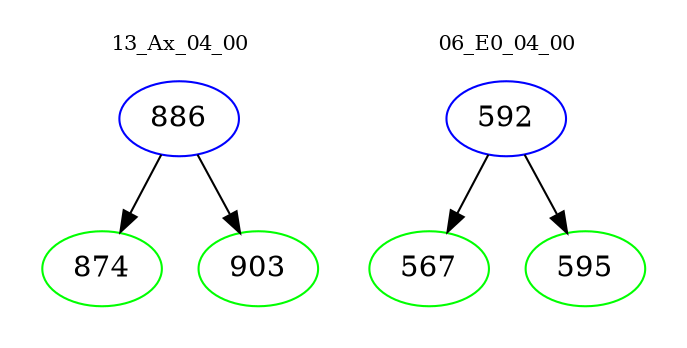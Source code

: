 digraph{
subgraph cluster_0 {
color = white
label = "13_Ax_04_00";
fontsize=10;
T0_886 [label="886", color="blue"]
T0_886 -> T0_874 [color="black"]
T0_874 [label="874", color="green"]
T0_886 -> T0_903 [color="black"]
T0_903 [label="903", color="green"]
}
subgraph cluster_1 {
color = white
label = "06_E0_04_00";
fontsize=10;
T1_592 [label="592", color="blue"]
T1_592 -> T1_567 [color="black"]
T1_567 [label="567", color="green"]
T1_592 -> T1_595 [color="black"]
T1_595 [label="595", color="green"]
}
}
